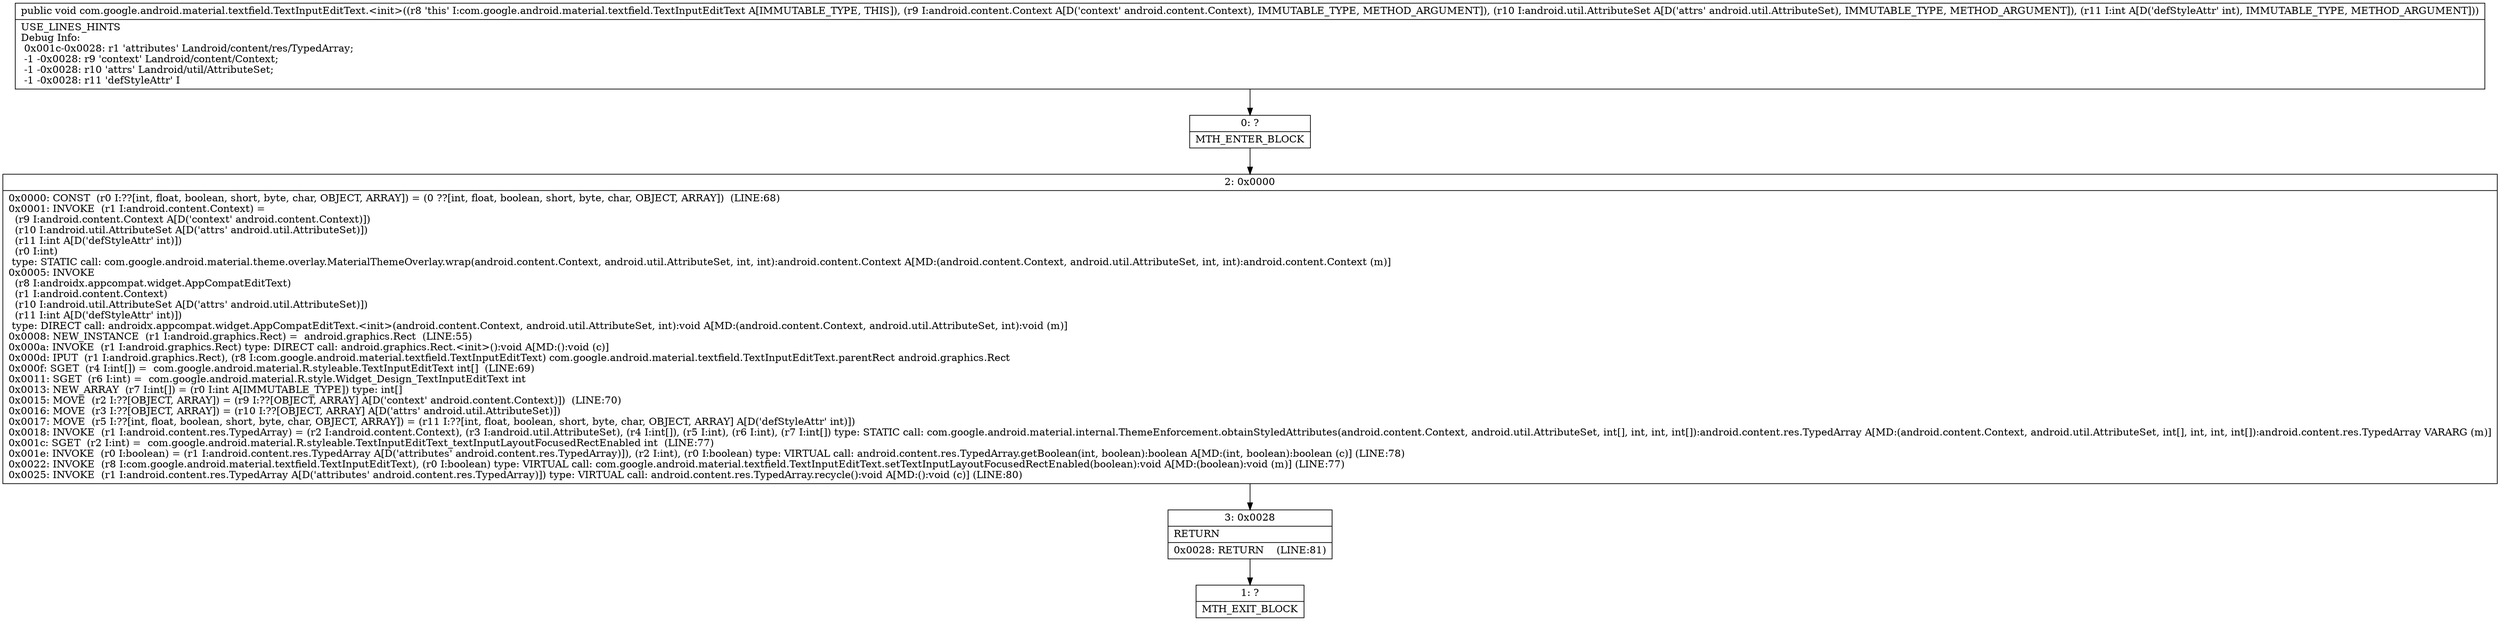 digraph "CFG forcom.google.android.material.textfield.TextInputEditText.\<init\>(Landroid\/content\/Context;Landroid\/util\/AttributeSet;I)V" {
Node_0 [shape=record,label="{0\:\ ?|MTH_ENTER_BLOCK\l}"];
Node_2 [shape=record,label="{2\:\ 0x0000|0x0000: CONST  (r0 I:??[int, float, boolean, short, byte, char, OBJECT, ARRAY]) = (0 ??[int, float, boolean, short, byte, char, OBJECT, ARRAY])  (LINE:68)\l0x0001: INVOKE  (r1 I:android.content.Context) = \l  (r9 I:android.content.Context A[D('context' android.content.Context)])\l  (r10 I:android.util.AttributeSet A[D('attrs' android.util.AttributeSet)])\l  (r11 I:int A[D('defStyleAttr' int)])\l  (r0 I:int)\l type: STATIC call: com.google.android.material.theme.overlay.MaterialThemeOverlay.wrap(android.content.Context, android.util.AttributeSet, int, int):android.content.Context A[MD:(android.content.Context, android.util.AttributeSet, int, int):android.content.Context (m)]\l0x0005: INVOKE  \l  (r8 I:androidx.appcompat.widget.AppCompatEditText)\l  (r1 I:android.content.Context)\l  (r10 I:android.util.AttributeSet A[D('attrs' android.util.AttributeSet)])\l  (r11 I:int A[D('defStyleAttr' int)])\l type: DIRECT call: androidx.appcompat.widget.AppCompatEditText.\<init\>(android.content.Context, android.util.AttributeSet, int):void A[MD:(android.content.Context, android.util.AttributeSet, int):void (m)]\l0x0008: NEW_INSTANCE  (r1 I:android.graphics.Rect) =  android.graphics.Rect  (LINE:55)\l0x000a: INVOKE  (r1 I:android.graphics.Rect) type: DIRECT call: android.graphics.Rect.\<init\>():void A[MD:():void (c)]\l0x000d: IPUT  (r1 I:android.graphics.Rect), (r8 I:com.google.android.material.textfield.TextInputEditText) com.google.android.material.textfield.TextInputEditText.parentRect android.graphics.Rect \l0x000f: SGET  (r4 I:int[]) =  com.google.android.material.R.styleable.TextInputEditText int[]  (LINE:69)\l0x0011: SGET  (r6 I:int) =  com.google.android.material.R.style.Widget_Design_TextInputEditText int \l0x0013: NEW_ARRAY  (r7 I:int[]) = (r0 I:int A[IMMUTABLE_TYPE]) type: int[] \l0x0015: MOVE  (r2 I:??[OBJECT, ARRAY]) = (r9 I:??[OBJECT, ARRAY] A[D('context' android.content.Context)])  (LINE:70)\l0x0016: MOVE  (r3 I:??[OBJECT, ARRAY]) = (r10 I:??[OBJECT, ARRAY] A[D('attrs' android.util.AttributeSet)]) \l0x0017: MOVE  (r5 I:??[int, float, boolean, short, byte, char, OBJECT, ARRAY]) = (r11 I:??[int, float, boolean, short, byte, char, OBJECT, ARRAY] A[D('defStyleAttr' int)]) \l0x0018: INVOKE  (r1 I:android.content.res.TypedArray) = (r2 I:android.content.Context), (r3 I:android.util.AttributeSet), (r4 I:int[]), (r5 I:int), (r6 I:int), (r7 I:int[]) type: STATIC call: com.google.android.material.internal.ThemeEnforcement.obtainStyledAttributes(android.content.Context, android.util.AttributeSet, int[], int, int, int[]):android.content.res.TypedArray A[MD:(android.content.Context, android.util.AttributeSet, int[], int, int, int[]):android.content.res.TypedArray VARARG (m)]\l0x001c: SGET  (r2 I:int) =  com.google.android.material.R.styleable.TextInputEditText_textInputLayoutFocusedRectEnabled int  (LINE:77)\l0x001e: INVOKE  (r0 I:boolean) = (r1 I:android.content.res.TypedArray A[D('attributes' android.content.res.TypedArray)]), (r2 I:int), (r0 I:boolean) type: VIRTUAL call: android.content.res.TypedArray.getBoolean(int, boolean):boolean A[MD:(int, boolean):boolean (c)] (LINE:78)\l0x0022: INVOKE  (r8 I:com.google.android.material.textfield.TextInputEditText), (r0 I:boolean) type: VIRTUAL call: com.google.android.material.textfield.TextInputEditText.setTextInputLayoutFocusedRectEnabled(boolean):void A[MD:(boolean):void (m)] (LINE:77)\l0x0025: INVOKE  (r1 I:android.content.res.TypedArray A[D('attributes' android.content.res.TypedArray)]) type: VIRTUAL call: android.content.res.TypedArray.recycle():void A[MD:():void (c)] (LINE:80)\l}"];
Node_3 [shape=record,label="{3\:\ 0x0028|RETURN\l|0x0028: RETURN    (LINE:81)\l}"];
Node_1 [shape=record,label="{1\:\ ?|MTH_EXIT_BLOCK\l}"];
MethodNode[shape=record,label="{public void com.google.android.material.textfield.TextInputEditText.\<init\>((r8 'this' I:com.google.android.material.textfield.TextInputEditText A[IMMUTABLE_TYPE, THIS]), (r9 I:android.content.Context A[D('context' android.content.Context), IMMUTABLE_TYPE, METHOD_ARGUMENT]), (r10 I:android.util.AttributeSet A[D('attrs' android.util.AttributeSet), IMMUTABLE_TYPE, METHOD_ARGUMENT]), (r11 I:int A[D('defStyleAttr' int), IMMUTABLE_TYPE, METHOD_ARGUMENT]))  | USE_LINES_HINTS\lDebug Info:\l  0x001c\-0x0028: r1 'attributes' Landroid\/content\/res\/TypedArray;\l  \-1 \-0x0028: r9 'context' Landroid\/content\/Context;\l  \-1 \-0x0028: r10 'attrs' Landroid\/util\/AttributeSet;\l  \-1 \-0x0028: r11 'defStyleAttr' I\l}"];
MethodNode -> Node_0;Node_0 -> Node_2;
Node_2 -> Node_3;
Node_3 -> Node_1;
}

